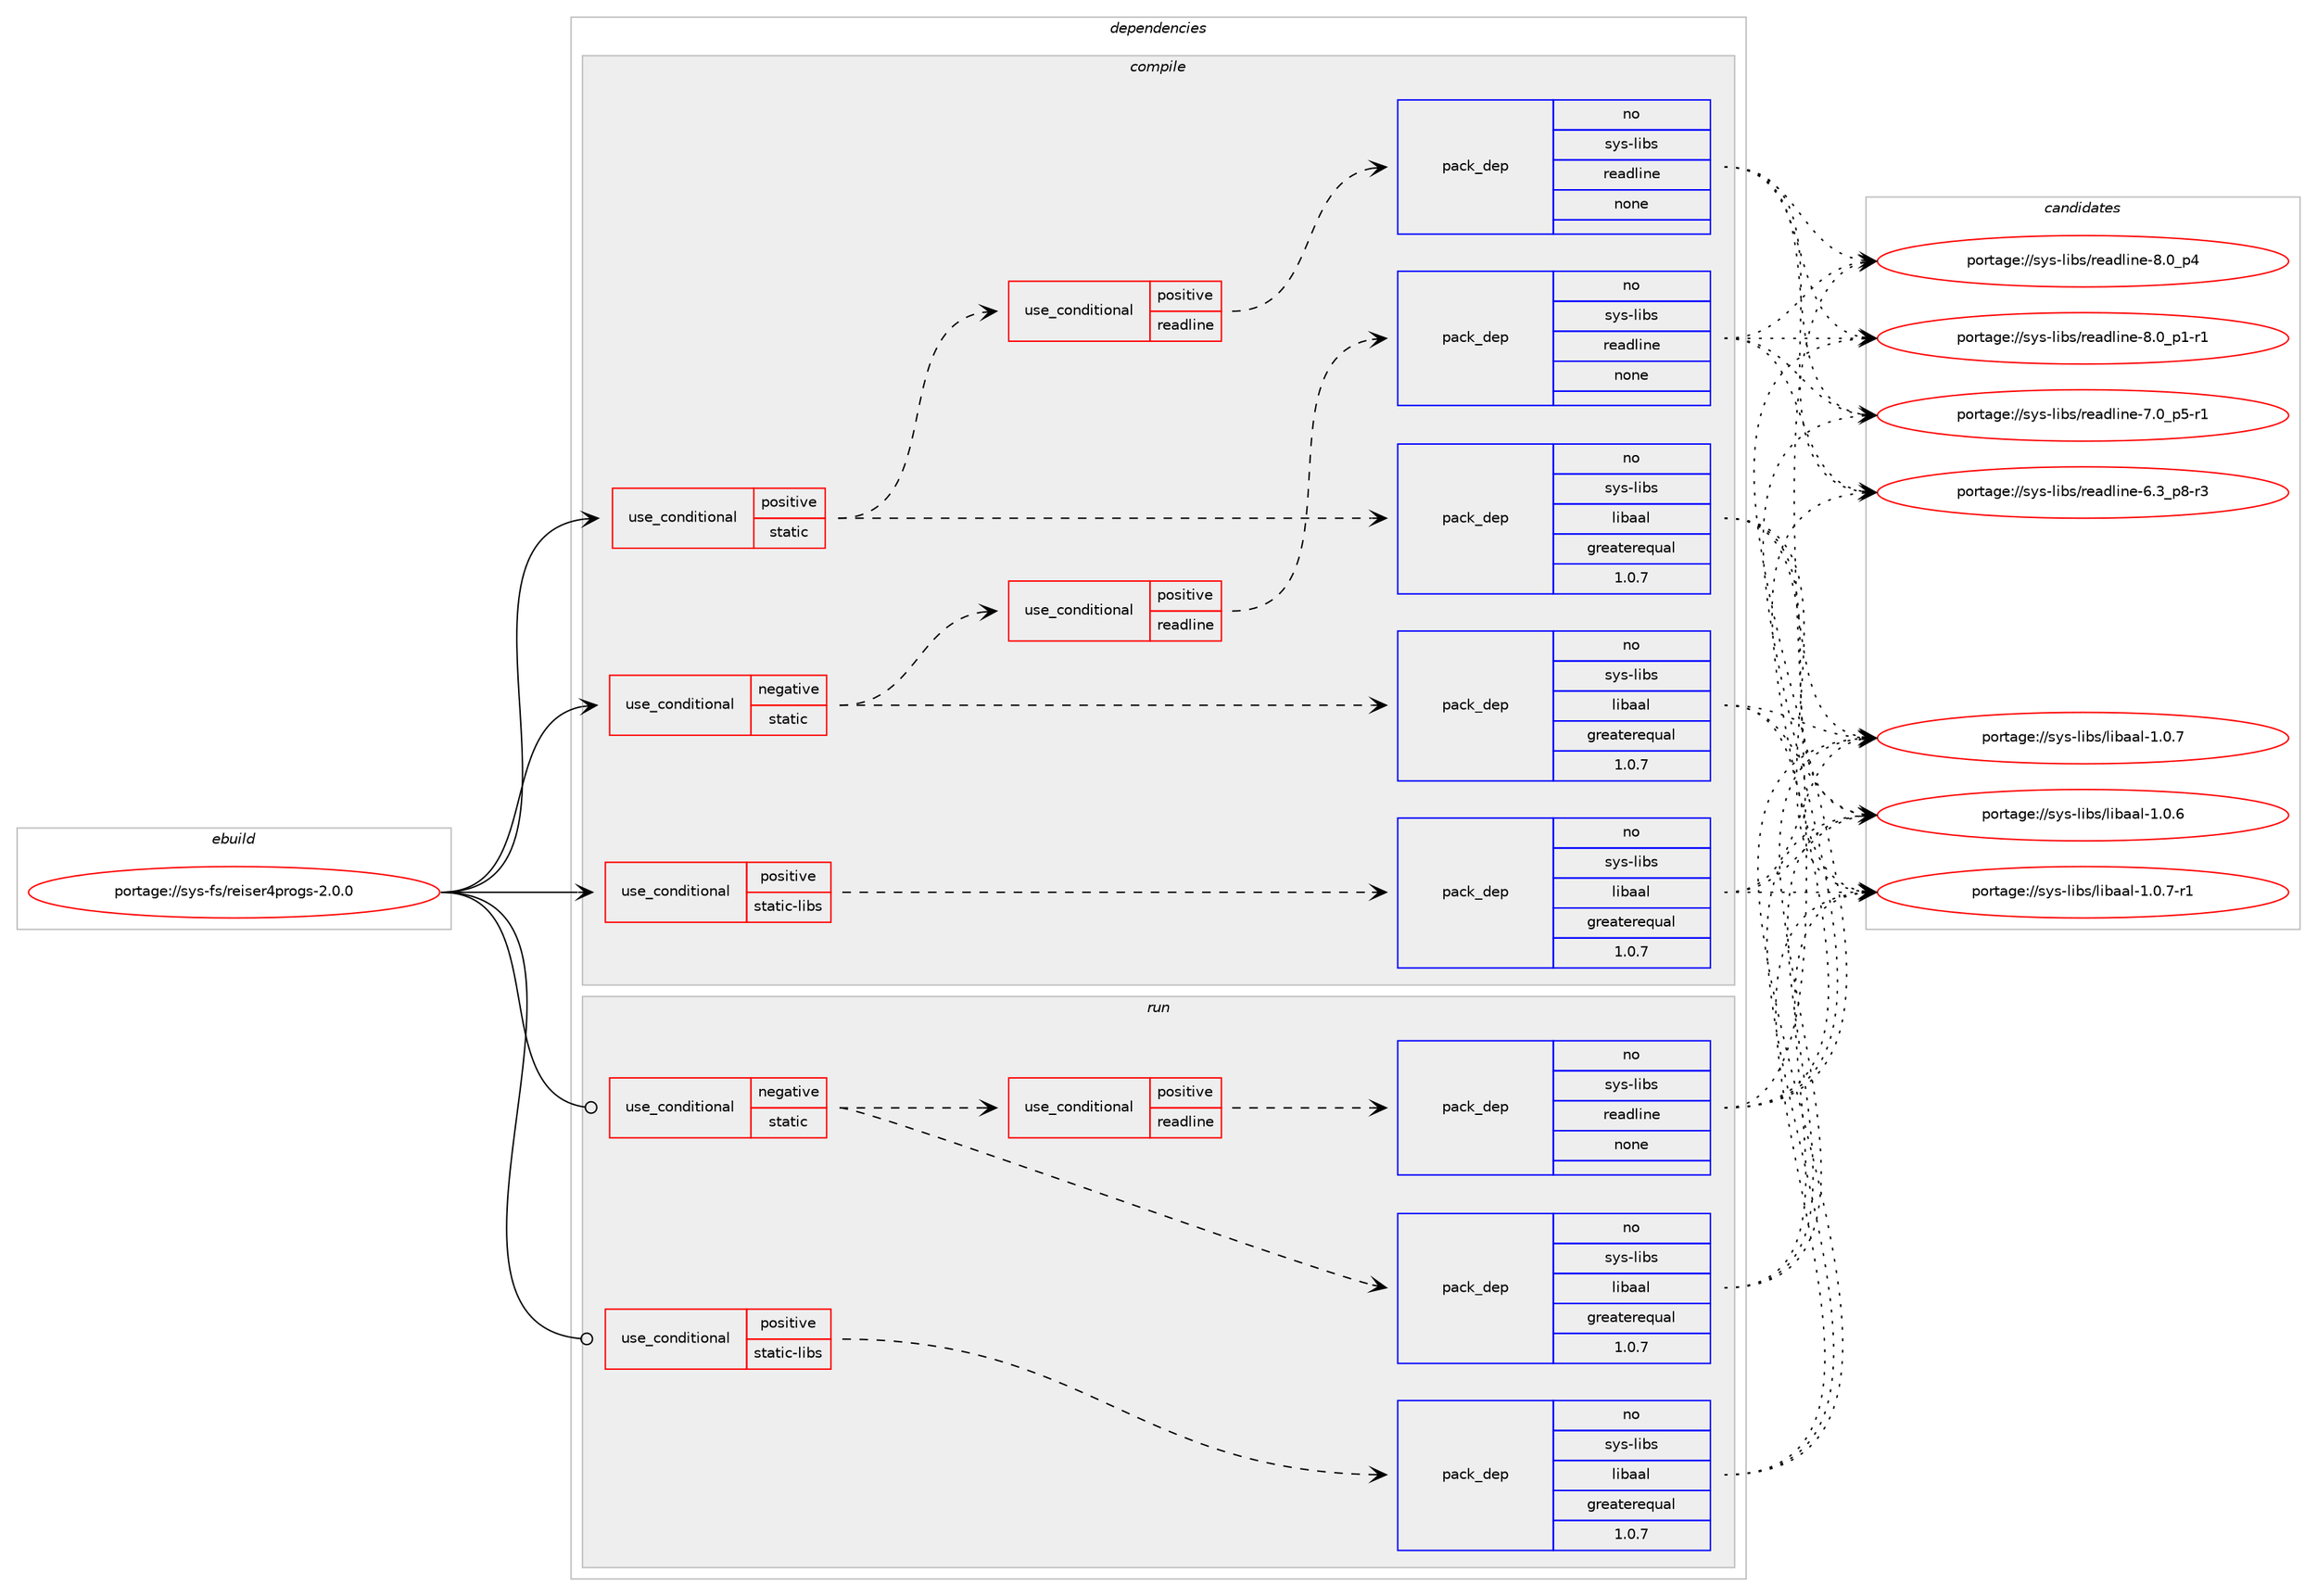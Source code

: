digraph prolog {

# *************
# Graph options
# *************

newrank=true;
concentrate=true;
compound=true;
graph [rankdir=LR,fontname=Helvetica,fontsize=10,ranksep=1.5];#, ranksep=2.5, nodesep=0.2];
edge  [arrowhead=vee];
node  [fontname=Helvetica,fontsize=10];

# **********
# The ebuild
# **********

subgraph cluster_leftcol {
color=gray;
rank=same;
label=<<i>ebuild</i>>;
id [label="portage://sys-fs/reiser4progs-2.0.0", color=red, width=4, href="../sys-fs/reiser4progs-2.0.0.svg"];
}

# ****************
# The dependencies
# ****************

subgraph cluster_midcol {
color=gray;
label=<<i>dependencies</i>>;
subgraph cluster_compile {
fillcolor="#eeeeee";
style=filled;
label=<<i>compile</i>>;
subgraph cond5331 {
dependency29027 [label=<<TABLE BORDER="0" CELLBORDER="1" CELLSPACING="0" CELLPADDING="4"><TR><TD ROWSPAN="3" CELLPADDING="10">use_conditional</TD></TR><TR><TD>negative</TD></TR><TR><TD>static</TD></TR></TABLE>>, shape=none, color=red];
subgraph pack22940 {
dependency29028 [label=<<TABLE BORDER="0" CELLBORDER="1" CELLSPACING="0" CELLPADDING="4" WIDTH="220"><TR><TD ROWSPAN="6" CELLPADDING="30">pack_dep</TD></TR><TR><TD WIDTH="110">no</TD></TR><TR><TD>sys-libs</TD></TR><TR><TD>libaal</TD></TR><TR><TD>greaterequal</TD></TR><TR><TD>1.0.7</TD></TR></TABLE>>, shape=none, color=blue];
}
dependency29027:e -> dependency29028:w [weight=20,style="dashed",arrowhead="vee"];
subgraph cond5332 {
dependency29029 [label=<<TABLE BORDER="0" CELLBORDER="1" CELLSPACING="0" CELLPADDING="4"><TR><TD ROWSPAN="3" CELLPADDING="10">use_conditional</TD></TR><TR><TD>positive</TD></TR><TR><TD>readline</TD></TR></TABLE>>, shape=none, color=red];
subgraph pack22941 {
dependency29030 [label=<<TABLE BORDER="0" CELLBORDER="1" CELLSPACING="0" CELLPADDING="4" WIDTH="220"><TR><TD ROWSPAN="6" CELLPADDING="30">pack_dep</TD></TR><TR><TD WIDTH="110">no</TD></TR><TR><TD>sys-libs</TD></TR><TR><TD>readline</TD></TR><TR><TD>none</TD></TR><TR><TD></TD></TR></TABLE>>, shape=none, color=blue];
}
dependency29029:e -> dependency29030:w [weight=20,style="dashed",arrowhead="vee"];
}
dependency29027:e -> dependency29029:w [weight=20,style="dashed",arrowhead="vee"];
}
id:e -> dependency29027:w [weight=20,style="solid",arrowhead="vee"];
subgraph cond5333 {
dependency29031 [label=<<TABLE BORDER="0" CELLBORDER="1" CELLSPACING="0" CELLPADDING="4"><TR><TD ROWSPAN="3" CELLPADDING="10">use_conditional</TD></TR><TR><TD>positive</TD></TR><TR><TD>static</TD></TR></TABLE>>, shape=none, color=red];
subgraph pack22942 {
dependency29032 [label=<<TABLE BORDER="0" CELLBORDER="1" CELLSPACING="0" CELLPADDING="4" WIDTH="220"><TR><TD ROWSPAN="6" CELLPADDING="30">pack_dep</TD></TR><TR><TD WIDTH="110">no</TD></TR><TR><TD>sys-libs</TD></TR><TR><TD>libaal</TD></TR><TR><TD>greaterequal</TD></TR><TR><TD>1.0.7</TD></TR></TABLE>>, shape=none, color=blue];
}
dependency29031:e -> dependency29032:w [weight=20,style="dashed",arrowhead="vee"];
subgraph cond5334 {
dependency29033 [label=<<TABLE BORDER="0" CELLBORDER="1" CELLSPACING="0" CELLPADDING="4"><TR><TD ROWSPAN="3" CELLPADDING="10">use_conditional</TD></TR><TR><TD>positive</TD></TR><TR><TD>readline</TD></TR></TABLE>>, shape=none, color=red];
subgraph pack22943 {
dependency29034 [label=<<TABLE BORDER="0" CELLBORDER="1" CELLSPACING="0" CELLPADDING="4" WIDTH="220"><TR><TD ROWSPAN="6" CELLPADDING="30">pack_dep</TD></TR><TR><TD WIDTH="110">no</TD></TR><TR><TD>sys-libs</TD></TR><TR><TD>readline</TD></TR><TR><TD>none</TD></TR><TR><TD></TD></TR></TABLE>>, shape=none, color=blue];
}
dependency29033:e -> dependency29034:w [weight=20,style="dashed",arrowhead="vee"];
}
dependency29031:e -> dependency29033:w [weight=20,style="dashed",arrowhead="vee"];
}
id:e -> dependency29031:w [weight=20,style="solid",arrowhead="vee"];
subgraph cond5335 {
dependency29035 [label=<<TABLE BORDER="0" CELLBORDER="1" CELLSPACING="0" CELLPADDING="4"><TR><TD ROWSPAN="3" CELLPADDING="10">use_conditional</TD></TR><TR><TD>positive</TD></TR><TR><TD>static-libs</TD></TR></TABLE>>, shape=none, color=red];
subgraph pack22944 {
dependency29036 [label=<<TABLE BORDER="0" CELLBORDER="1" CELLSPACING="0" CELLPADDING="4" WIDTH="220"><TR><TD ROWSPAN="6" CELLPADDING="30">pack_dep</TD></TR><TR><TD WIDTH="110">no</TD></TR><TR><TD>sys-libs</TD></TR><TR><TD>libaal</TD></TR><TR><TD>greaterequal</TD></TR><TR><TD>1.0.7</TD></TR></TABLE>>, shape=none, color=blue];
}
dependency29035:e -> dependency29036:w [weight=20,style="dashed",arrowhead="vee"];
}
id:e -> dependency29035:w [weight=20,style="solid",arrowhead="vee"];
}
subgraph cluster_compileandrun {
fillcolor="#eeeeee";
style=filled;
label=<<i>compile and run</i>>;
}
subgraph cluster_run {
fillcolor="#eeeeee";
style=filled;
label=<<i>run</i>>;
subgraph cond5336 {
dependency29037 [label=<<TABLE BORDER="0" CELLBORDER="1" CELLSPACING="0" CELLPADDING="4"><TR><TD ROWSPAN="3" CELLPADDING="10">use_conditional</TD></TR><TR><TD>negative</TD></TR><TR><TD>static</TD></TR></TABLE>>, shape=none, color=red];
subgraph pack22945 {
dependency29038 [label=<<TABLE BORDER="0" CELLBORDER="1" CELLSPACING="0" CELLPADDING="4" WIDTH="220"><TR><TD ROWSPAN="6" CELLPADDING="30">pack_dep</TD></TR><TR><TD WIDTH="110">no</TD></TR><TR><TD>sys-libs</TD></TR><TR><TD>libaal</TD></TR><TR><TD>greaterequal</TD></TR><TR><TD>1.0.7</TD></TR></TABLE>>, shape=none, color=blue];
}
dependency29037:e -> dependency29038:w [weight=20,style="dashed",arrowhead="vee"];
subgraph cond5337 {
dependency29039 [label=<<TABLE BORDER="0" CELLBORDER="1" CELLSPACING="0" CELLPADDING="4"><TR><TD ROWSPAN="3" CELLPADDING="10">use_conditional</TD></TR><TR><TD>positive</TD></TR><TR><TD>readline</TD></TR></TABLE>>, shape=none, color=red];
subgraph pack22946 {
dependency29040 [label=<<TABLE BORDER="0" CELLBORDER="1" CELLSPACING="0" CELLPADDING="4" WIDTH="220"><TR><TD ROWSPAN="6" CELLPADDING="30">pack_dep</TD></TR><TR><TD WIDTH="110">no</TD></TR><TR><TD>sys-libs</TD></TR><TR><TD>readline</TD></TR><TR><TD>none</TD></TR><TR><TD></TD></TR></TABLE>>, shape=none, color=blue];
}
dependency29039:e -> dependency29040:w [weight=20,style="dashed",arrowhead="vee"];
}
dependency29037:e -> dependency29039:w [weight=20,style="dashed",arrowhead="vee"];
}
id:e -> dependency29037:w [weight=20,style="solid",arrowhead="odot"];
subgraph cond5338 {
dependency29041 [label=<<TABLE BORDER="0" CELLBORDER="1" CELLSPACING="0" CELLPADDING="4"><TR><TD ROWSPAN="3" CELLPADDING="10">use_conditional</TD></TR><TR><TD>positive</TD></TR><TR><TD>static-libs</TD></TR></TABLE>>, shape=none, color=red];
subgraph pack22947 {
dependency29042 [label=<<TABLE BORDER="0" CELLBORDER="1" CELLSPACING="0" CELLPADDING="4" WIDTH="220"><TR><TD ROWSPAN="6" CELLPADDING="30">pack_dep</TD></TR><TR><TD WIDTH="110">no</TD></TR><TR><TD>sys-libs</TD></TR><TR><TD>libaal</TD></TR><TR><TD>greaterequal</TD></TR><TR><TD>1.0.7</TD></TR></TABLE>>, shape=none, color=blue];
}
dependency29041:e -> dependency29042:w [weight=20,style="dashed",arrowhead="vee"];
}
id:e -> dependency29041:w [weight=20,style="solid",arrowhead="odot"];
}
}

# **************
# The candidates
# **************

subgraph cluster_choices {
rank=same;
color=gray;
label=<<i>candidates</i>>;

subgraph choice22940 {
color=black;
nodesep=1;
choice1151211154510810598115471081059897971084549464846554511449 [label="portage://sys-libs/libaal-1.0.7-r1", color=red, width=4,href="../sys-libs/libaal-1.0.7-r1.svg"];
choice115121115451081059811547108105989797108454946484655 [label="portage://sys-libs/libaal-1.0.7", color=red, width=4,href="../sys-libs/libaal-1.0.7.svg"];
choice115121115451081059811547108105989797108454946484654 [label="portage://sys-libs/libaal-1.0.6", color=red, width=4,href="../sys-libs/libaal-1.0.6.svg"];
dependency29028:e -> choice1151211154510810598115471081059897971084549464846554511449:w [style=dotted,weight="100"];
dependency29028:e -> choice115121115451081059811547108105989797108454946484655:w [style=dotted,weight="100"];
dependency29028:e -> choice115121115451081059811547108105989797108454946484654:w [style=dotted,weight="100"];
}
subgraph choice22941 {
color=black;
nodesep=1;
choice11512111545108105981154711410197100108105110101455646489511252 [label="portage://sys-libs/readline-8.0_p4", color=red, width=4,href="../sys-libs/readline-8.0_p4.svg"];
choice115121115451081059811547114101971001081051101014556464895112494511449 [label="portage://sys-libs/readline-8.0_p1-r1", color=red, width=4,href="../sys-libs/readline-8.0_p1-r1.svg"];
choice115121115451081059811547114101971001081051101014555464895112534511449 [label="portage://sys-libs/readline-7.0_p5-r1", color=red, width=4,href="../sys-libs/readline-7.0_p5-r1.svg"];
choice115121115451081059811547114101971001081051101014554465195112564511451 [label="portage://sys-libs/readline-6.3_p8-r3", color=red, width=4,href="../sys-libs/readline-6.3_p8-r3.svg"];
dependency29030:e -> choice11512111545108105981154711410197100108105110101455646489511252:w [style=dotted,weight="100"];
dependency29030:e -> choice115121115451081059811547114101971001081051101014556464895112494511449:w [style=dotted,weight="100"];
dependency29030:e -> choice115121115451081059811547114101971001081051101014555464895112534511449:w [style=dotted,weight="100"];
dependency29030:e -> choice115121115451081059811547114101971001081051101014554465195112564511451:w [style=dotted,weight="100"];
}
subgraph choice22942 {
color=black;
nodesep=1;
choice1151211154510810598115471081059897971084549464846554511449 [label="portage://sys-libs/libaal-1.0.7-r1", color=red, width=4,href="../sys-libs/libaal-1.0.7-r1.svg"];
choice115121115451081059811547108105989797108454946484655 [label="portage://sys-libs/libaal-1.0.7", color=red, width=4,href="../sys-libs/libaal-1.0.7.svg"];
choice115121115451081059811547108105989797108454946484654 [label="portage://sys-libs/libaal-1.0.6", color=red, width=4,href="../sys-libs/libaal-1.0.6.svg"];
dependency29032:e -> choice1151211154510810598115471081059897971084549464846554511449:w [style=dotted,weight="100"];
dependency29032:e -> choice115121115451081059811547108105989797108454946484655:w [style=dotted,weight="100"];
dependency29032:e -> choice115121115451081059811547108105989797108454946484654:w [style=dotted,weight="100"];
}
subgraph choice22943 {
color=black;
nodesep=1;
choice11512111545108105981154711410197100108105110101455646489511252 [label="portage://sys-libs/readline-8.0_p4", color=red, width=4,href="../sys-libs/readline-8.0_p4.svg"];
choice115121115451081059811547114101971001081051101014556464895112494511449 [label="portage://sys-libs/readline-8.0_p1-r1", color=red, width=4,href="../sys-libs/readline-8.0_p1-r1.svg"];
choice115121115451081059811547114101971001081051101014555464895112534511449 [label="portage://sys-libs/readline-7.0_p5-r1", color=red, width=4,href="../sys-libs/readline-7.0_p5-r1.svg"];
choice115121115451081059811547114101971001081051101014554465195112564511451 [label="portage://sys-libs/readline-6.3_p8-r3", color=red, width=4,href="../sys-libs/readline-6.3_p8-r3.svg"];
dependency29034:e -> choice11512111545108105981154711410197100108105110101455646489511252:w [style=dotted,weight="100"];
dependency29034:e -> choice115121115451081059811547114101971001081051101014556464895112494511449:w [style=dotted,weight="100"];
dependency29034:e -> choice115121115451081059811547114101971001081051101014555464895112534511449:w [style=dotted,weight="100"];
dependency29034:e -> choice115121115451081059811547114101971001081051101014554465195112564511451:w [style=dotted,weight="100"];
}
subgraph choice22944 {
color=black;
nodesep=1;
choice1151211154510810598115471081059897971084549464846554511449 [label="portage://sys-libs/libaal-1.0.7-r1", color=red, width=4,href="../sys-libs/libaal-1.0.7-r1.svg"];
choice115121115451081059811547108105989797108454946484655 [label="portage://sys-libs/libaal-1.0.7", color=red, width=4,href="../sys-libs/libaal-1.0.7.svg"];
choice115121115451081059811547108105989797108454946484654 [label="portage://sys-libs/libaal-1.0.6", color=red, width=4,href="../sys-libs/libaal-1.0.6.svg"];
dependency29036:e -> choice1151211154510810598115471081059897971084549464846554511449:w [style=dotted,weight="100"];
dependency29036:e -> choice115121115451081059811547108105989797108454946484655:w [style=dotted,weight="100"];
dependency29036:e -> choice115121115451081059811547108105989797108454946484654:w [style=dotted,weight="100"];
}
subgraph choice22945 {
color=black;
nodesep=1;
choice1151211154510810598115471081059897971084549464846554511449 [label="portage://sys-libs/libaal-1.0.7-r1", color=red, width=4,href="../sys-libs/libaal-1.0.7-r1.svg"];
choice115121115451081059811547108105989797108454946484655 [label="portage://sys-libs/libaal-1.0.7", color=red, width=4,href="../sys-libs/libaal-1.0.7.svg"];
choice115121115451081059811547108105989797108454946484654 [label="portage://sys-libs/libaal-1.0.6", color=red, width=4,href="../sys-libs/libaal-1.0.6.svg"];
dependency29038:e -> choice1151211154510810598115471081059897971084549464846554511449:w [style=dotted,weight="100"];
dependency29038:e -> choice115121115451081059811547108105989797108454946484655:w [style=dotted,weight="100"];
dependency29038:e -> choice115121115451081059811547108105989797108454946484654:w [style=dotted,weight="100"];
}
subgraph choice22946 {
color=black;
nodesep=1;
choice11512111545108105981154711410197100108105110101455646489511252 [label="portage://sys-libs/readline-8.0_p4", color=red, width=4,href="../sys-libs/readline-8.0_p4.svg"];
choice115121115451081059811547114101971001081051101014556464895112494511449 [label="portage://sys-libs/readline-8.0_p1-r1", color=red, width=4,href="../sys-libs/readline-8.0_p1-r1.svg"];
choice115121115451081059811547114101971001081051101014555464895112534511449 [label="portage://sys-libs/readline-7.0_p5-r1", color=red, width=4,href="../sys-libs/readline-7.0_p5-r1.svg"];
choice115121115451081059811547114101971001081051101014554465195112564511451 [label="portage://sys-libs/readline-6.3_p8-r3", color=red, width=4,href="../sys-libs/readline-6.3_p8-r3.svg"];
dependency29040:e -> choice11512111545108105981154711410197100108105110101455646489511252:w [style=dotted,weight="100"];
dependency29040:e -> choice115121115451081059811547114101971001081051101014556464895112494511449:w [style=dotted,weight="100"];
dependency29040:e -> choice115121115451081059811547114101971001081051101014555464895112534511449:w [style=dotted,weight="100"];
dependency29040:e -> choice115121115451081059811547114101971001081051101014554465195112564511451:w [style=dotted,weight="100"];
}
subgraph choice22947 {
color=black;
nodesep=1;
choice1151211154510810598115471081059897971084549464846554511449 [label="portage://sys-libs/libaal-1.0.7-r1", color=red, width=4,href="../sys-libs/libaal-1.0.7-r1.svg"];
choice115121115451081059811547108105989797108454946484655 [label="portage://sys-libs/libaal-1.0.7", color=red, width=4,href="../sys-libs/libaal-1.0.7.svg"];
choice115121115451081059811547108105989797108454946484654 [label="portage://sys-libs/libaal-1.0.6", color=red, width=4,href="../sys-libs/libaal-1.0.6.svg"];
dependency29042:e -> choice1151211154510810598115471081059897971084549464846554511449:w [style=dotted,weight="100"];
dependency29042:e -> choice115121115451081059811547108105989797108454946484655:w [style=dotted,weight="100"];
dependency29042:e -> choice115121115451081059811547108105989797108454946484654:w [style=dotted,weight="100"];
}
}

}
